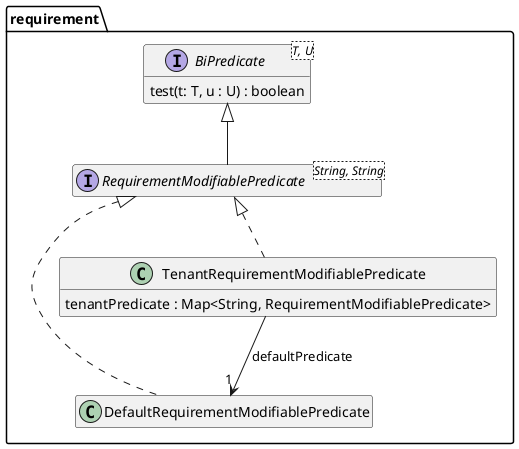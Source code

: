 @startuml Ebene3.png
hide empty members

package requirement {

    interface "BiPredicate<T, U>" as BiPredicate {
         test(t: T, u : U) : boolean
    }

    interface "RequirementModifiablePredicate<String, String>"  as RequirementModifiablePredicate{
    }
    BiPredicate <|-- RequirementModifiablePredicate

    class DefaultRequirementModifiablePredicate {
    }
    RequirementModifiablePredicate <|.. DefaultRequirementModifiablePredicate


    class TenantRequirementModifiablePredicate {
        tenantPredicate : Map<String, RequirementModifiablePredicate>
    }
    RequirementModifiablePredicate <|.. TenantRequirementModifiablePredicate
    TenantRequirementModifiablePredicate --> "1" DefaultRequirementModifiablePredicate : defaultPredicate

}
@enduml